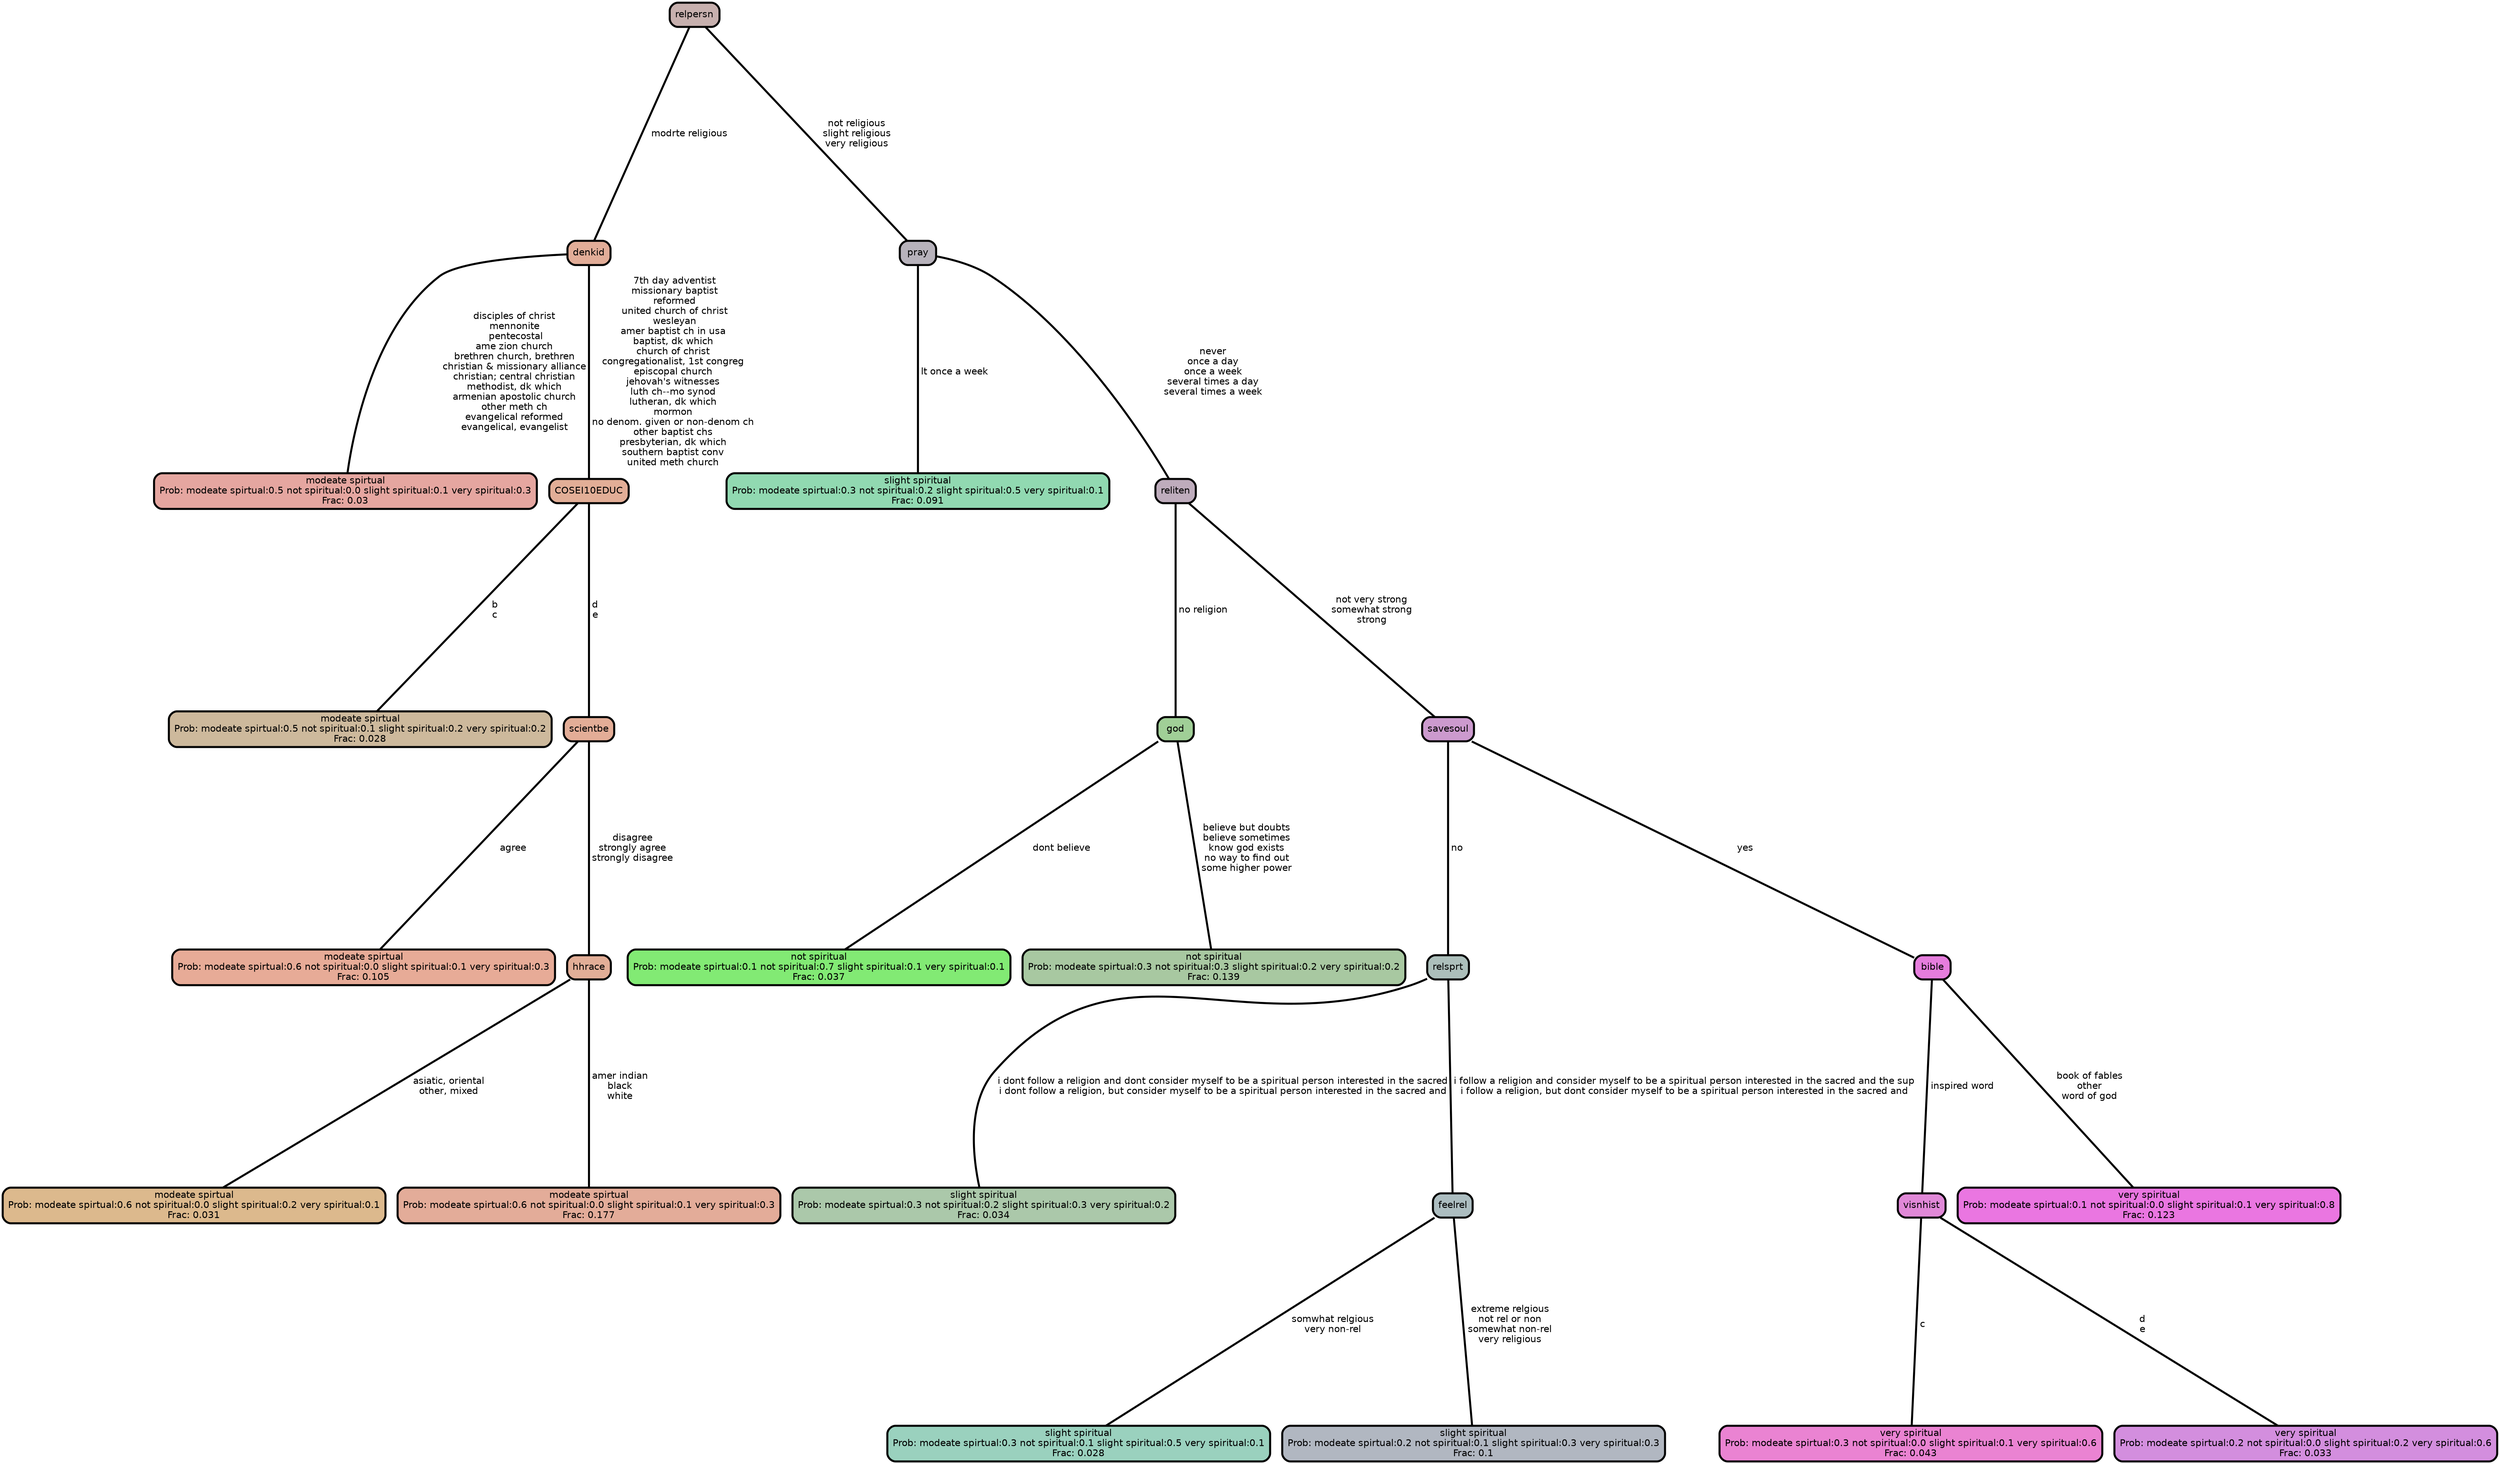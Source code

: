 graph Tree {
node [shape=box, style="filled, rounded",color="black",penwidth="3",fontcolor="black",                 fontname=helvetica] ;
graph [ranksep="0 equally", splines=straight,                 bgcolor=transparent, dpi=200] ;
edge [fontname=helvetica, color=black] ;
0 [label="modeate spirtual
Prob: modeate spirtual:0.5 not spiritual:0.0 slight spiritual:0.1 very spiritual:0.3
Frac: 0.03", fillcolor="#e5a6a0"] ;
1 [label="denkid", fillcolor="#e2ad98"] ;
2 [label="modeate spirtual
Prob: modeate spirtual:0.5 not spiritual:0.1 slight spiritual:0.2 very spiritual:0.2
Frac: 0.028", fillcolor="#cdb99c"] ;
3 [label="COSEI10EDUC", fillcolor="#e2ae97"] ;
4 [label="modeate spirtual
Prob: modeate spirtual:0.6 not spiritual:0.0 slight spiritual:0.1 very spiritual:0.3
Frac: 0.105", fillcolor="#e7ab97"] ;
5 [label="scientbe", fillcolor="#e3ad97"] ;
6 [label="modeate spirtual
Prob: modeate spirtual:0.6 not spiritual:0.0 slight spiritual:0.2 very spiritual:0.1
Frac: 0.031", fillcolor="#dcb98d"] ;
7 [label="hhrace", fillcolor="#e2ae97"] ;
8 [label="modeate spirtual
Prob: modeate spirtual:0.6 not spiritual:0.0 slight spiritual:0.1 very spiritual:0.3
Frac: 0.177", fillcolor="#e3ac99"] ;
9 [label="relpersn", fillcolor="#c7b0ae"] ;
10 [label="slight spiritual
Prob: modeate spirtual:0.3 not spiritual:0.2 slight spiritual:0.5 very spiritual:0.1
Frac: 0.091", fillcolor="#91d9b1"] ;
11 [label="pray", fillcolor="#b7b2bb"] ;
12 [label="not spiritual
Prob: modeate spirtual:0.1 not spiritual:0.7 slight spiritual:0.1 very spiritual:0.1
Frac: 0.037", fillcolor="#82ea74"] ;
13 [label="god", fillcolor="#a0cf97"] ;
14 [label="not spiritual
Prob: modeate spirtual:0.3 not spiritual:0.3 slight spiritual:0.2 very spiritual:0.2
Frac: 0.139", fillcolor="#a8c8a1"] ;
15 [label="reliten", fillcolor="#beacbc"] ;
16 [label="slight spiritual
Prob: modeate spirtual:0.3 not spiritual:0.2 slight spiritual:0.3 very spiritual:0.2
Frac: 0.034", fillcolor="#abc8aa"] ;
17 [label="relsprt", fillcolor="#acbfbb"] ;
18 [label="slight spiritual
Prob: modeate spirtual:0.3 not spiritual:0.1 slight spiritual:0.5 very spiritual:0.1
Frac: 0.028", fillcolor="#9ad1be"] ;
19 [label="feelrel", fillcolor="#acbdc0"] ;
20 [label="slight spiritual
Prob: modeate spirtual:0.2 not spiritual:0.1 slight spiritual:0.3 very spiritual:0.3
Frac: 0.1", fillcolor="#b1b7c1"] ;
21 [label="savesoul", fillcolor="#cc9ace"] ;
22 [label="very spiritual
Prob: modeate spirtual:0.3 not spiritual:0.0 slight spiritual:0.1 very spiritual:0.6
Frac: 0.043", fillcolor="#ea83d2"] ;
23 [label="visnhist", fillcolor="#e088d7"] ;
24 [label="very spiritual
Prob: modeate spirtual:0.2 not spiritual:0.0 slight spiritual:0.2 very spiritual:0.6
Frac: 0.033", fillcolor="#d38ede"] ;
25 [label="bible", fillcolor="#e67ddd"] ;
26 [label="very spiritual
Prob: modeate spirtual:0.1 not spiritual:0.0 slight spiritual:0.1 very spiritual:0.8
Frac: 0.123", fillcolor="#ea76e1"] ;
1 -- 0 [label=" disciples of christ\n mennonite\n  pentecostal\n ame zion church\n brethren church, brethren\n christian & missionary alliance\n christian; central christian\n methodist, dk which\n armenian apostolic church\n other meth ch\n evangelical reformed\n evangelical, evangelist",penwidth=3] ;
1 -- 3 [label="  7th day adventist\n  missionary baptist\n  reformed\n  united church of christ\n  wesleyan\n amer baptist ch in usa\n baptist, dk which\n church of christ\n congregationalist, 1st congreg\n episcopal church\n jehovah's witnesses\n luth ch--mo synod\n lutheran, dk which\n mormon\n no denom. given or non-denom ch\n other baptist chs\n presbyterian, dk which\n southern baptist conv\n united meth church",penwidth=3] ;
3 -- 2 [label=" b\n c",penwidth=3] ;
3 -- 5 [label=" d\n e",penwidth=3] ;
5 -- 4 [label=" agree",penwidth=3] ;
5 -- 7 [label=" disagree\n strongly agree\n strongly disagree",penwidth=3] ;
7 -- 6 [label=" asiatic, oriental\n other, mixed",penwidth=3] ;
7 -- 8 [label=" amer indian\n black\n white",penwidth=3] ;
9 -- 1 [label=" modrte religious",penwidth=3] ;
9 -- 11 [label=" not religious\n slight religious\n very religious",penwidth=3] ;
11 -- 10 [label=" lt once a week",penwidth=3] ;
11 -- 15 [label=" never\n once a day\n once a week\n several times a day\n several times a week",penwidth=3] ;
13 -- 12 [label=" dont believe",penwidth=3] ;
13 -- 14 [label=" believe but doubts\n believe sometimes\n know god exists\n no way to find out\n some higher power",penwidth=3] ;
15 -- 13 [label=" no religion",penwidth=3] ;
15 -- 21 [label=" not very strong\n somewhat strong\n strong",penwidth=3] ;
17 -- 16 [label=" i dont follow a religion and dont consider myself to be a spiritual person interested in the sacred\n i dont follow a religion, but consider myself to be a spiritual person interested in the sacred and",penwidth=3] ;
17 -- 19 [label=" i follow a religion and consider myself to be a spiritual person interested in the sacred and the sup\n i follow a religion, but dont consider myself to be a spiritual person interested in the sacred and",penwidth=3] ;
19 -- 18 [label=" somwhat relgious\n very non-rel",penwidth=3] ;
19 -- 20 [label=" extreme relgious\n not rel or non\n somewhat non-rel\n very religious",penwidth=3] ;
21 -- 17 [label=" no",penwidth=3] ;
21 -- 25 [label=" yes",penwidth=3] ;
23 -- 22 [label=" c",penwidth=3] ;
23 -- 24 [label=" d\n e",penwidth=3] ;
25 -- 23 [label=" inspired word",penwidth=3] ;
25 -- 26 [label=" book of fables\n other\n word of god",penwidth=3] ;
{rank = same;}}